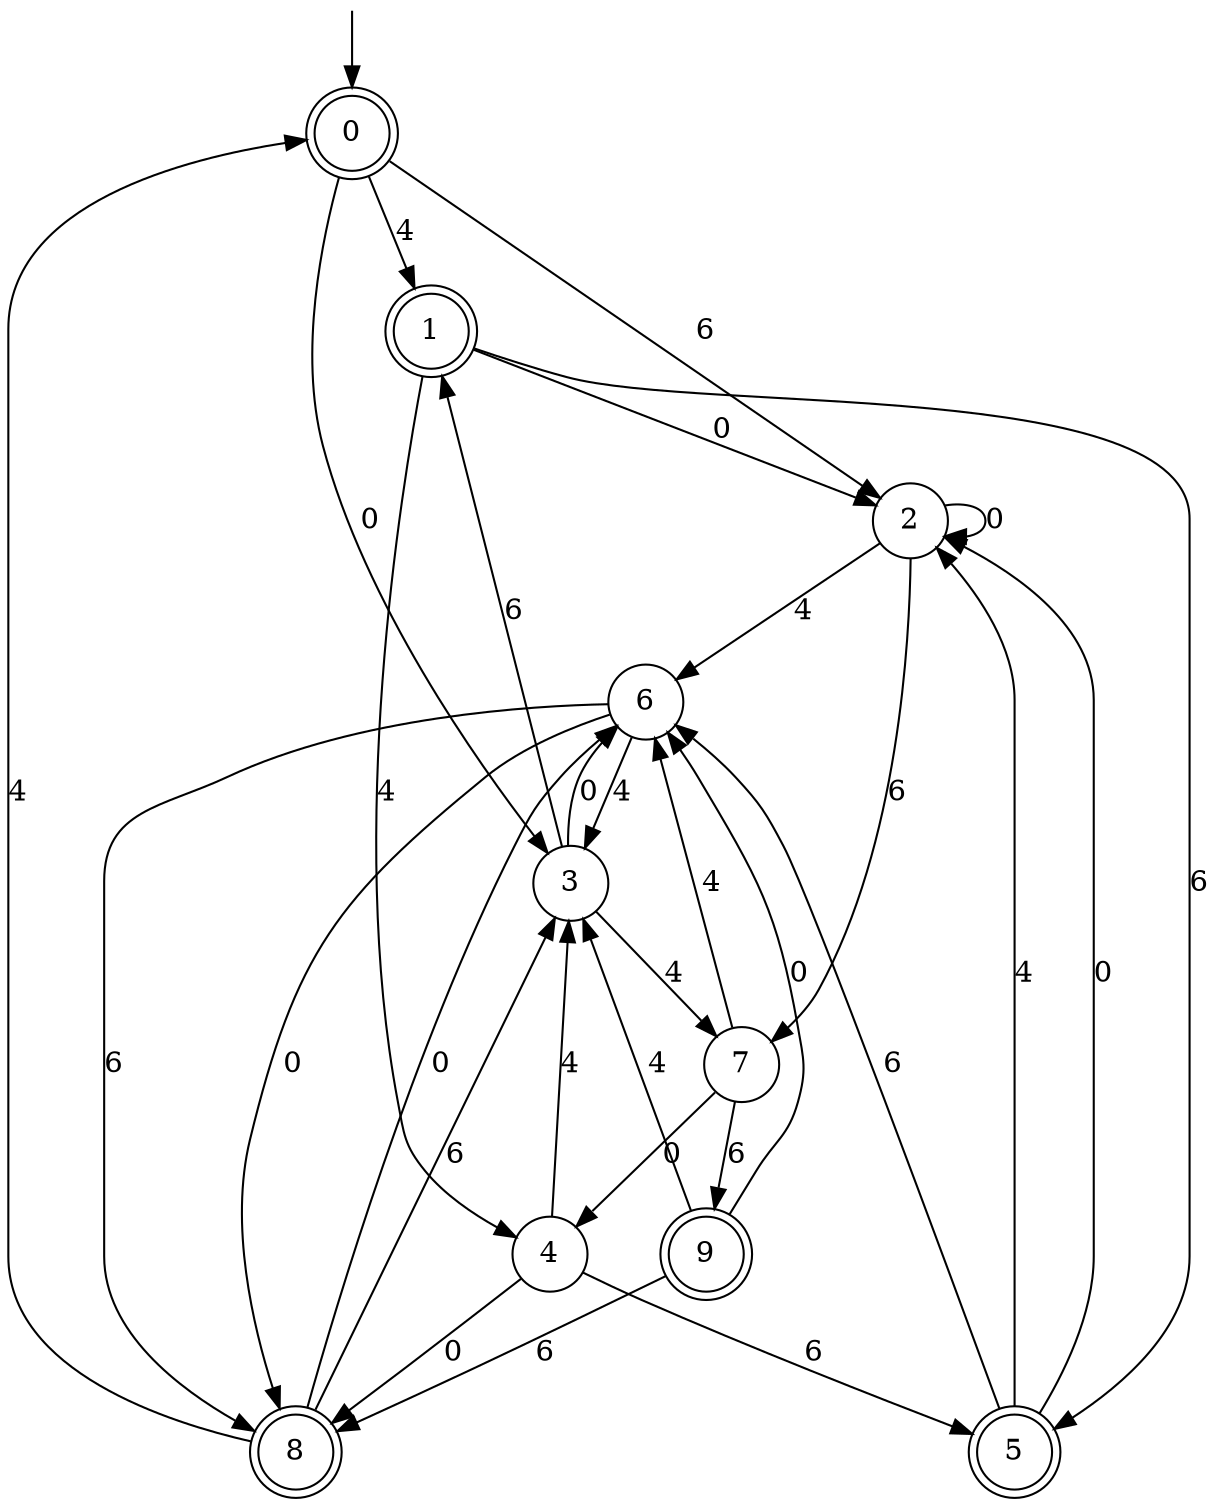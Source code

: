 digraph g {

	s0 [shape="doublecircle" label="0"];
	s1 [shape="doublecircle" label="1"];
	s2 [shape="circle" label="2"];
	s3 [shape="circle" label="3"];
	s4 [shape="circle" label="4"];
	s5 [shape="doublecircle" label="5"];
	s6 [shape="circle" label="6"];
	s7 [shape="circle" label="7"];
	s8 [shape="doublecircle" label="8"];
	s9 [shape="doublecircle" label="9"];
	s0 -> s1 [label="4"];
	s0 -> s2 [label="6"];
	s0 -> s3 [label="0"];
	s1 -> s4 [label="4"];
	s1 -> s5 [label="6"];
	s1 -> s2 [label="0"];
	s2 -> s6 [label="4"];
	s2 -> s7 [label="6"];
	s2 -> s2 [label="0"];
	s3 -> s7 [label="4"];
	s3 -> s1 [label="6"];
	s3 -> s6 [label="0"];
	s4 -> s3 [label="4"];
	s4 -> s5 [label="6"];
	s4 -> s8 [label="0"];
	s5 -> s2 [label="4"];
	s5 -> s6 [label="6"];
	s5 -> s2 [label="0"];
	s6 -> s3 [label="4"];
	s6 -> s8 [label="6"];
	s6 -> s8 [label="0"];
	s7 -> s6 [label="4"];
	s7 -> s9 [label="6"];
	s7 -> s4 [label="0"];
	s8 -> s0 [label="4"];
	s8 -> s3 [label="6"];
	s8 -> s6 [label="0"];
	s9 -> s3 [label="4"];
	s9 -> s8 [label="6"];
	s9 -> s6 [label="0"];

__start0 [label="" shape="none" width="0" height="0"];
__start0 -> s0;

}
